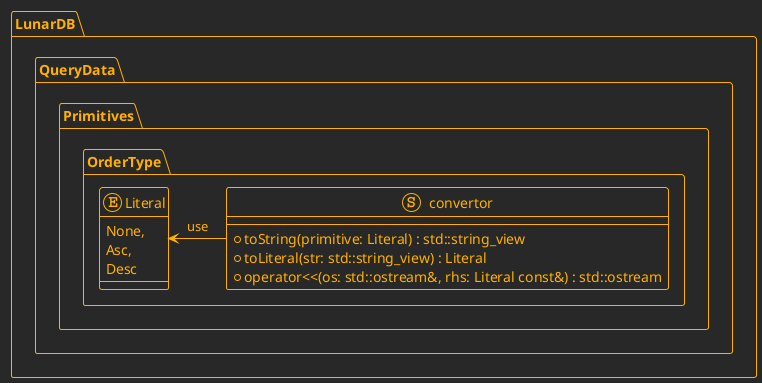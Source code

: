 @startuml OrderType
!theme crt-amber

namespace LunarDB.QueryData.Primitives {

namespace OrderType {

enum Literal {
    None,
    Asc,
    Desc
}

stereotype convertor {
    + toString(primitive: Literal) : std::string_view
    + toLiteral(str: std::string_view) : Literal
    + operator<<(os: std::ostream&, rhs: Literal const&) : std::ostream
}

Literal <- convertor : use

}

}
@enduml
